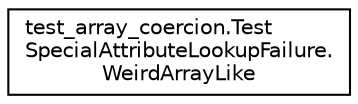digraph "Graphical Class Hierarchy"
{
 // LATEX_PDF_SIZE
  edge [fontname="Helvetica",fontsize="10",labelfontname="Helvetica",labelfontsize="10"];
  node [fontname="Helvetica",fontsize="10",shape=record];
  rankdir="LR";
  Node0 [label="test_array_coercion.Test\lSpecialAttributeLookupFailure.\lWeirdArrayLike",height=0.2,width=0.4,color="black", fillcolor="white", style="filled",URL="$classtest__array__coercion_1_1TestSpecialAttributeLookupFailure_1_1WeirdArrayLike.html",tooltip=" "];
}
